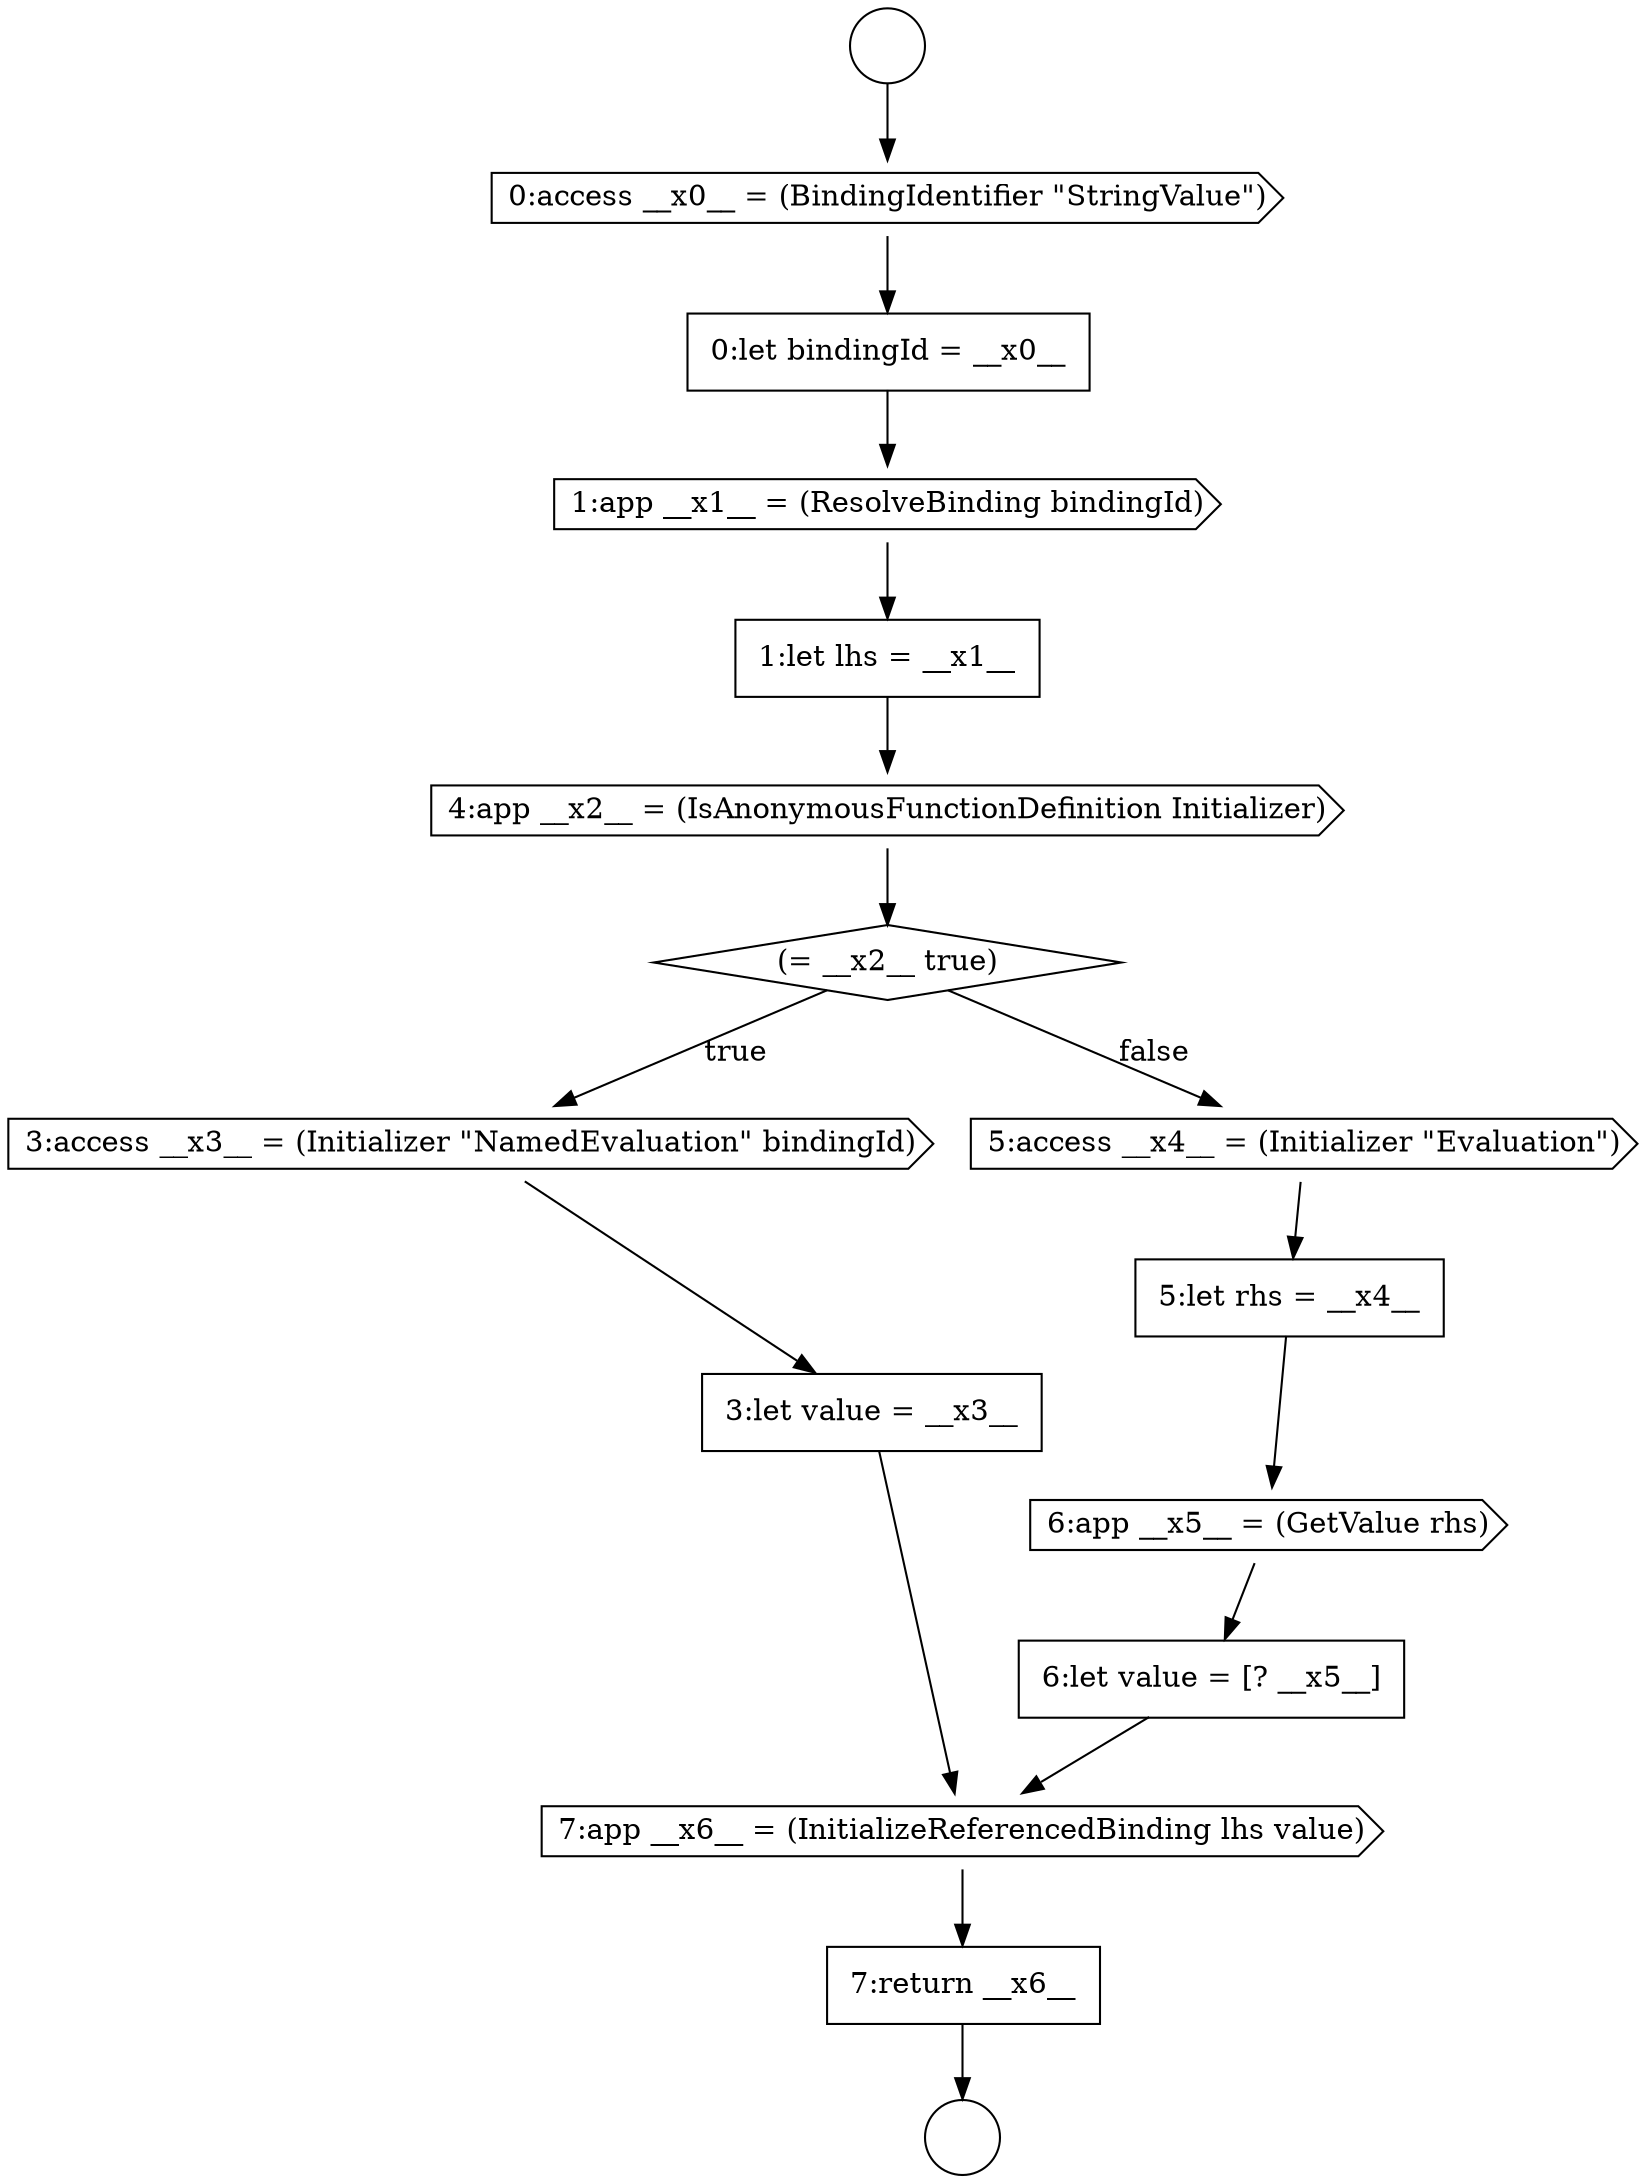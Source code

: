 digraph {
  node5918 [shape=cds, label=<<font color="black">6:app __x5__ = (GetValue rhs)</font>> color="black" fillcolor="white" style=filled]
  node5906 [shape=circle label=" " color="black" fillcolor="white" style=filled]
  node5921 [shape=none, margin=0, label=<<font color="black">
    <table border="0" cellborder="1" cellspacing="0" cellpadding="10">
      <tr><td align="left">7:return __x6__</td></tr>
    </table>
  </font>> color="black" fillcolor="white" style=filled]
  node5910 [shape=cds, label=<<font color="black">1:app __x1__ = (ResolveBinding bindingId)</font>> color="black" fillcolor="white" style=filled]
  node5914 [shape=cds, label=<<font color="black">3:access __x3__ = (Initializer &quot;NamedEvaluation&quot; bindingId)</font>> color="black" fillcolor="white" style=filled]
  node5919 [shape=none, margin=0, label=<<font color="black">
    <table border="0" cellborder="1" cellspacing="0" cellpadding="10">
      <tr><td align="left">6:let value = [? __x5__]</td></tr>
    </table>
  </font>> color="black" fillcolor="white" style=filled]
  node5915 [shape=none, margin=0, label=<<font color="black">
    <table border="0" cellborder="1" cellspacing="0" cellpadding="10">
      <tr><td align="left">3:let value = __x3__</td></tr>
    </table>
  </font>> color="black" fillcolor="white" style=filled]
  node5909 [shape=none, margin=0, label=<<font color="black">
    <table border="0" cellborder="1" cellspacing="0" cellpadding="10">
      <tr><td align="left">0:let bindingId = __x0__</td></tr>
    </table>
  </font>> color="black" fillcolor="white" style=filled]
  node5908 [shape=cds, label=<<font color="black">0:access __x0__ = (BindingIdentifier &quot;StringValue&quot;)</font>> color="black" fillcolor="white" style=filled]
  node5920 [shape=cds, label=<<font color="black">7:app __x6__ = (InitializeReferencedBinding lhs value)</font>> color="black" fillcolor="white" style=filled]
  node5916 [shape=cds, label=<<font color="black">5:access __x4__ = (Initializer &quot;Evaluation&quot;)</font>> color="black" fillcolor="white" style=filled]
  node5912 [shape=cds, label=<<font color="black">4:app __x2__ = (IsAnonymousFunctionDefinition Initializer)</font>> color="black" fillcolor="white" style=filled]
  node5917 [shape=none, margin=0, label=<<font color="black">
    <table border="0" cellborder="1" cellspacing="0" cellpadding="10">
      <tr><td align="left">5:let rhs = __x4__</td></tr>
    </table>
  </font>> color="black" fillcolor="white" style=filled]
  node5907 [shape=circle label=" " color="black" fillcolor="white" style=filled]
  node5913 [shape=diamond, label=<<font color="black">(= __x2__ true)</font>> color="black" fillcolor="white" style=filled]
  node5911 [shape=none, margin=0, label=<<font color="black">
    <table border="0" cellborder="1" cellspacing="0" cellpadding="10">
      <tr><td align="left">1:let lhs = __x1__</td></tr>
    </table>
  </font>> color="black" fillcolor="white" style=filled]
  node5918 -> node5919 [ color="black"]
  node5912 -> node5913 [ color="black"]
  node5915 -> node5920 [ color="black"]
  node5920 -> node5921 [ color="black"]
  node5916 -> node5917 [ color="black"]
  node5919 -> node5920 [ color="black"]
  node5921 -> node5907 [ color="black"]
  node5913 -> node5914 [label=<<font color="black">true</font>> color="black"]
  node5913 -> node5916 [label=<<font color="black">false</font>> color="black"]
  node5914 -> node5915 [ color="black"]
  node5909 -> node5910 [ color="black"]
  node5910 -> node5911 [ color="black"]
  node5917 -> node5918 [ color="black"]
  node5911 -> node5912 [ color="black"]
  node5908 -> node5909 [ color="black"]
  node5906 -> node5908 [ color="black"]
}
